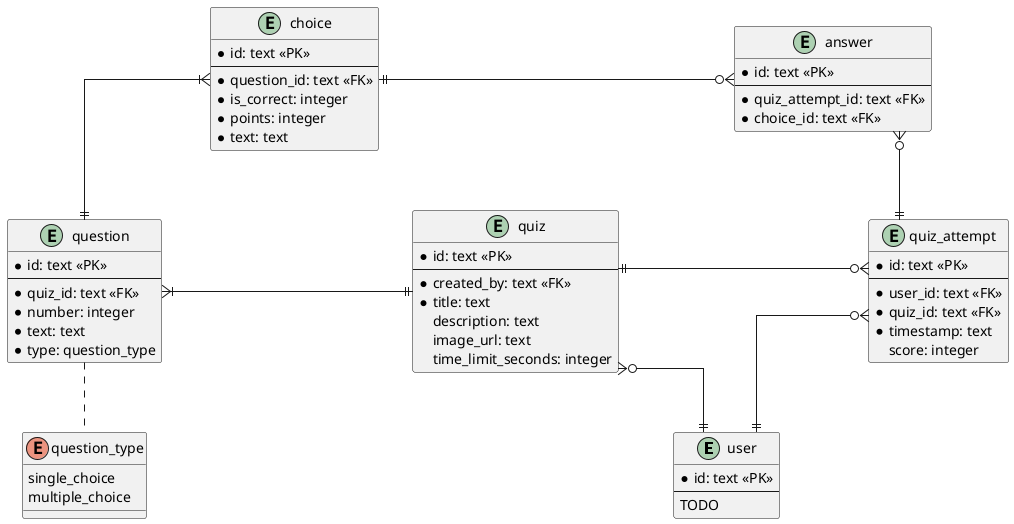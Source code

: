 @startuml quizeek
skinparam Linetype ortho
skinparam Nodesep 250

entity user {
    *id: text <<PK>>
    ---
    TODO
}

entity quiz {
    *id: text <<PK>>
    ---
    *created_by: text <<FK>>
    *title: text
    description: text
    image_url: text
    time_limit_seconds: integer
}

entity question {
    *id: text <<PK>>
    ---
    *quiz_id: text <<FK>>
    *number: integer
    *text: text
    *type: question_type
}

enum question_type {
    single_choice
    multiple_choice
}

entity choice {
    *id: text <<PK>>
    ---
    *question_id: text <<FK>>
    *is_correct: integer
    *points: integer
    *text: text
}

entity quiz_attempt {
    *id: text <<PK>>
    ---
    *user_id: text <<FK>>
    *quiz_id: text <<FK>>
    *timestamp: text
    score: integer
}

entity answer {
    *id: text <<PK>>
    ---
    *quiz_attempt_id: text <<FK>>
    *choice_id: text <<FK>>
}

quiz }o-down-|| user
quiz ||-left-|{ question
quiz ||-right-o{ quiz_attempt

question ||-up-|{ choice
question .down. question_type

quiz_attempt }o-down-|| user
quiz_attempt ||-up-o{ answer

answer }o-left-|| choice

@enduml
